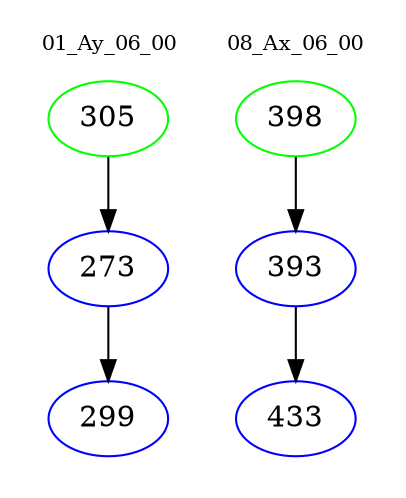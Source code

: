digraph{
subgraph cluster_0 {
color = white
label = "01_Ay_06_00";
fontsize=10;
T0_305 [label="305", color="green"]
T0_305 -> T0_273 [color="black"]
T0_273 [label="273", color="blue"]
T0_273 -> T0_299 [color="black"]
T0_299 [label="299", color="blue"]
}
subgraph cluster_1 {
color = white
label = "08_Ax_06_00";
fontsize=10;
T1_398 [label="398", color="green"]
T1_398 -> T1_393 [color="black"]
T1_393 [label="393", color="blue"]
T1_393 -> T1_433 [color="black"]
T1_433 [label="433", color="blue"]
}
}
